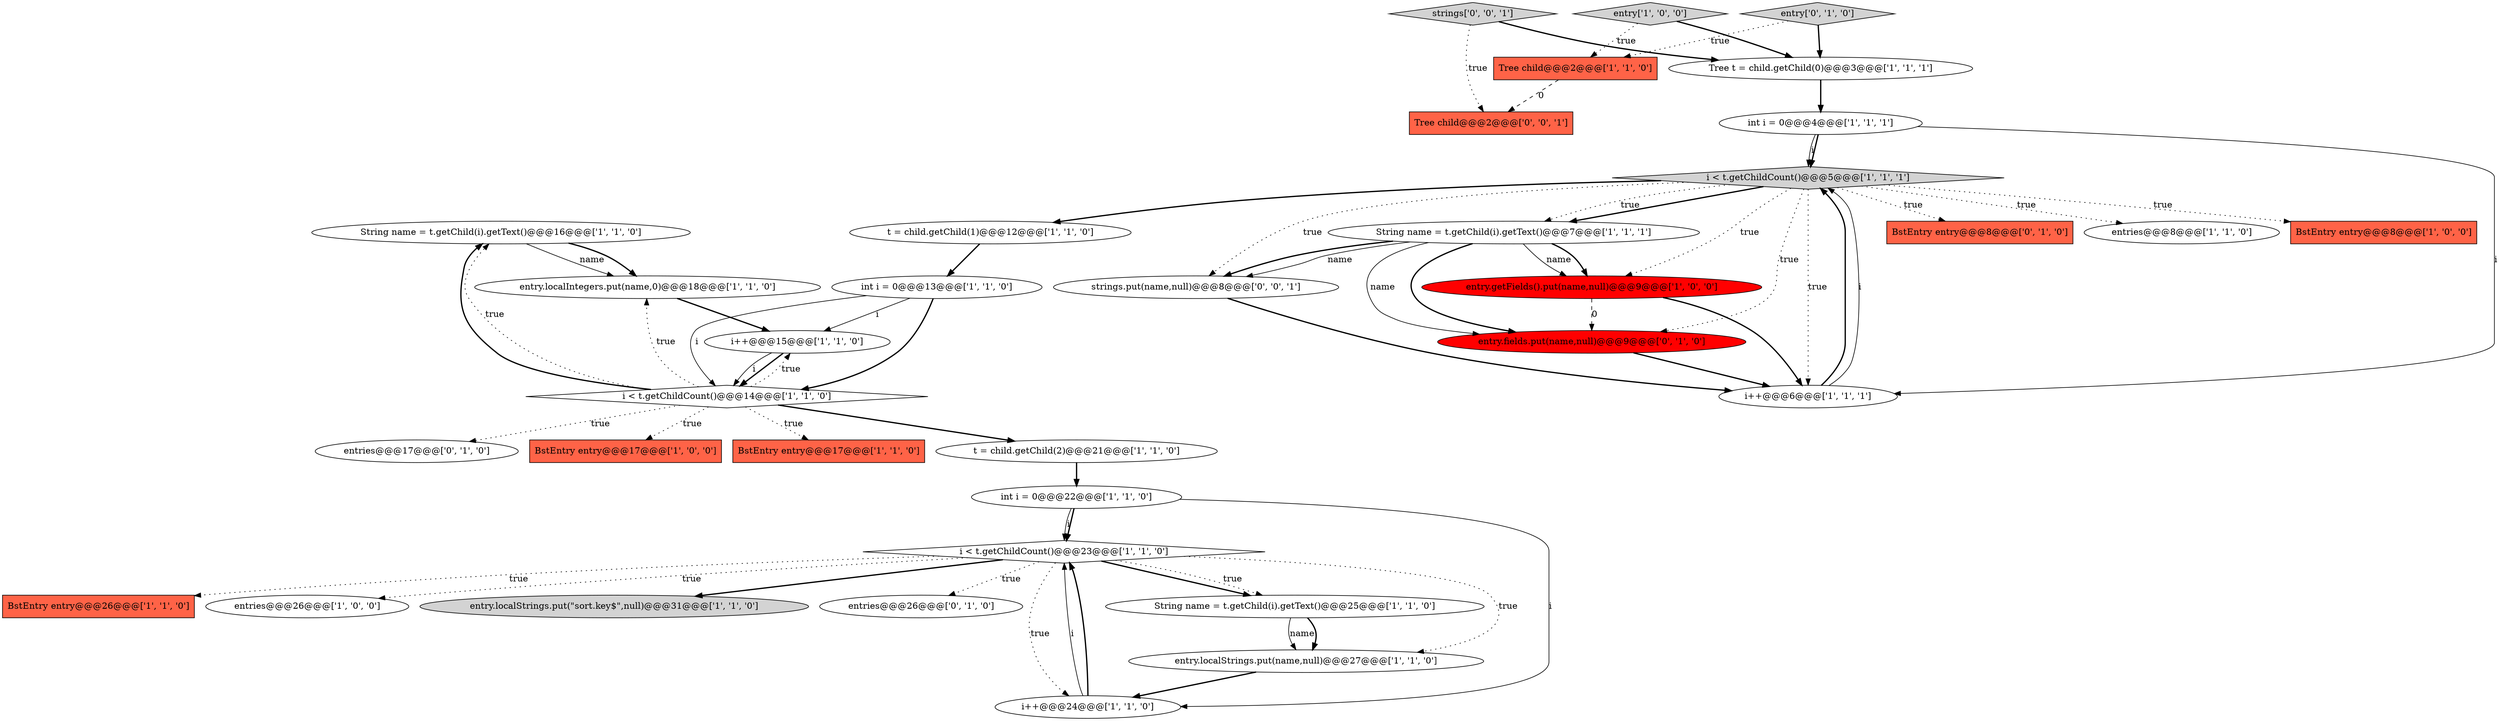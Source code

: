 digraph {
3 [style = filled, label = "String name = t.getChild(i).getText()@@@16@@@['1', '1', '0']", fillcolor = white, shape = ellipse image = "AAA0AAABBB1BBB"];
30 [style = filled, label = "entries@@@17@@@['0', '1', '0']", fillcolor = white, shape = ellipse image = "AAA0AAABBB2BBB"];
19 [style = filled, label = "BstEntry entry@@@17@@@['1', '0', '0']", fillcolor = tomato, shape = box image = "AAA0AAABBB1BBB"];
31 [style = filled, label = "entry['0', '1', '0']", fillcolor = lightgray, shape = diamond image = "AAA0AAABBB2BBB"];
32 [style = filled, label = "strings.put(name,null)@@@8@@@['0', '0', '1']", fillcolor = white, shape = ellipse image = "AAA0AAABBB3BBB"];
28 [style = filled, label = "entries@@@26@@@['0', '1', '0']", fillcolor = white, shape = ellipse image = "AAA0AAABBB2BBB"];
27 [style = filled, label = "BstEntry entry@@@8@@@['0', '1', '0']", fillcolor = tomato, shape = box image = "AAA0AAABBB2BBB"];
20 [style = filled, label = "BstEntry entry@@@17@@@['1', '1', '0']", fillcolor = tomato, shape = box image = "AAA0AAABBB1BBB"];
18 [style = filled, label = "BstEntry entry@@@26@@@['1', '1', '0']", fillcolor = tomato, shape = box image = "AAA0AAABBB1BBB"];
6 [style = filled, label = "Tree t = child.getChild(0)@@@3@@@['1', '1', '1']", fillcolor = white, shape = ellipse image = "AAA0AAABBB1BBB"];
21 [style = filled, label = "i < t.getChildCount()@@@14@@@['1', '1', '0']", fillcolor = white, shape = diamond image = "AAA0AAABBB1BBB"];
0 [style = filled, label = "i++@@@15@@@['1', '1', '0']", fillcolor = white, shape = ellipse image = "AAA0AAABBB1BBB"];
29 [style = filled, label = "entry.fields.put(name,null)@@@9@@@['0', '1', '0']", fillcolor = red, shape = ellipse image = "AAA1AAABBB2BBB"];
17 [style = filled, label = "int i = 0@@@22@@@['1', '1', '0']", fillcolor = white, shape = ellipse image = "AAA0AAABBB1BBB"];
14 [style = filled, label = "entries@@@26@@@['1', '0', '0']", fillcolor = white, shape = ellipse image = "AAA0AAABBB1BBB"];
23 [style = filled, label = "entry.localStrings.put(\"sort.key$\",null)@@@31@@@['1', '1', '0']", fillcolor = lightgray, shape = ellipse image = "AAA0AAABBB1BBB"];
16 [style = filled, label = "t = child.getChild(2)@@@21@@@['1', '1', '0']", fillcolor = white, shape = ellipse image = "AAA0AAABBB1BBB"];
5 [style = filled, label = "entry.localIntegers.put(name,0)@@@18@@@['1', '1', '0']", fillcolor = white, shape = ellipse image = "AAA0AAABBB1BBB"];
11 [style = filled, label = "entry['1', '0', '0']", fillcolor = lightgray, shape = diamond image = "AAA0AAABBB1BBB"];
7 [style = filled, label = "i < t.getChildCount()@@@5@@@['1', '1', '1']", fillcolor = lightgray, shape = diamond image = "AAA0AAABBB1BBB"];
26 [style = filled, label = "i < t.getChildCount()@@@23@@@['1', '1', '0']", fillcolor = white, shape = diamond image = "AAA0AAABBB1BBB"];
34 [style = filled, label = "Tree child@@@2@@@['0', '0', '1']", fillcolor = tomato, shape = box image = "AAA0AAABBB3BBB"];
12 [style = filled, label = "i++@@@24@@@['1', '1', '0']", fillcolor = white, shape = ellipse image = "AAA0AAABBB1BBB"];
1 [style = filled, label = "Tree child@@@2@@@['1', '1', '0']", fillcolor = tomato, shape = box image = "AAA0AAABBB1BBB"];
25 [style = filled, label = "t = child.getChild(1)@@@12@@@['1', '1', '0']", fillcolor = white, shape = ellipse image = "AAA0AAABBB1BBB"];
33 [style = filled, label = "strings['0', '0', '1']", fillcolor = lightgray, shape = diamond image = "AAA0AAABBB3BBB"];
8 [style = filled, label = "String name = t.getChild(i).getText()@@@7@@@['1', '1', '1']", fillcolor = white, shape = ellipse image = "AAA0AAABBB1BBB"];
10 [style = filled, label = "String name = t.getChild(i).getText()@@@25@@@['1', '1', '0']", fillcolor = white, shape = ellipse image = "AAA0AAABBB1BBB"];
22 [style = filled, label = "int i = 0@@@4@@@['1', '1', '1']", fillcolor = white, shape = ellipse image = "AAA0AAABBB1BBB"];
4 [style = filled, label = "entry.getFields().put(name,null)@@@9@@@['1', '0', '0']", fillcolor = red, shape = ellipse image = "AAA1AAABBB1BBB"];
24 [style = filled, label = "entries@@@8@@@['1', '1', '0']", fillcolor = white, shape = ellipse image = "AAA0AAABBB1BBB"];
13 [style = filled, label = "entry.localStrings.put(name,null)@@@27@@@['1', '1', '0']", fillcolor = white, shape = ellipse image = "AAA0AAABBB1BBB"];
15 [style = filled, label = "int i = 0@@@13@@@['1', '1', '0']", fillcolor = white, shape = ellipse image = "AAA0AAABBB1BBB"];
2 [style = filled, label = "BstEntry entry@@@8@@@['1', '0', '0']", fillcolor = tomato, shape = box image = "AAA0AAABBB1BBB"];
9 [style = filled, label = "i++@@@6@@@['1', '1', '1']", fillcolor = white, shape = ellipse image = "AAA0AAABBB1BBB"];
8->32 [style = solid, label="name"];
4->9 [style = bold, label=""];
8->4 [style = solid, label="name"];
7->2 [style = dotted, label="true"];
17->26 [style = bold, label=""];
21->20 [style = dotted, label="true"];
10->13 [style = solid, label="name"];
8->32 [style = bold, label=""];
26->10 [style = bold, label=""];
6->22 [style = bold, label=""];
15->21 [style = bold, label=""];
11->1 [style = dotted, label="true"];
33->6 [style = bold, label=""];
21->0 [style = dotted, label="true"];
11->6 [style = bold, label=""];
29->9 [style = bold, label=""];
33->34 [style = dotted, label="true"];
1->34 [style = dashed, label="0"];
26->12 [style = dotted, label="true"];
3->5 [style = solid, label="name"];
12->26 [style = solid, label="i"];
8->29 [style = solid, label="name"];
0->21 [style = bold, label=""];
12->26 [style = bold, label=""];
16->17 [style = bold, label=""];
7->9 [style = dotted, label="true"];
26->13 [style = dotted, label="true"];
9->7 [style = bold, label=""];
7->8 [style = bold, label=""];
15->0 [style = solid, label="i"];
17->26 [style = solid, label="i"];
7->24 [style = dotted, label="true"];
22->7 [style = bold, label=""];
22->9 [style = solid, label="i"];
17->12 [style = solid, label="i"];
7->29 [style = dotted, label="true"];
32->9 [style = bold, label=""];
3->5 [style = bold, label=""];
13->12 [style = bold, label=""];
31->6 [style = bold, label=""];
5->0 [style = bold, label=""];
10->13 [style = bold, label=""];
31->1 [style = dotted, label="true"];
21->30 [style = dotted, label="true"];
26->10 [style = dotted, label="true"];
26->14 [style = dotted, label="true"];
26->23 [style = bold, label=""];
21->19 [style = dotted, label="true"];
7->4 [style = dotted, label="true"];
26->28 [style = dotted, label="true"];
21->3 [style = dotted, label="true"];
7->27 [style = dotted, label="true"];
25->15 [style = bold, label=""];
21->16 [style = bold, label=""];
26->18 [style = dotted, label="true"];
7->25 [style = bold, label=""];
9->7 [style = solid, label="i"];
8->4 [style = bold, label=""];
4->29 [style = dashed, label="0"];
22->7 [style = solid, label="i"];
0->21 [style = solid, label="i"];
7->8 [style = dotted, label="true"];
7->32 [style = dotted, label="true"];
8->29 [style = bold, label=""];
21->3 [style = bold, label=""];
21->5 [style = dotted, label="true"];
15->21 [style = solid, label="i"];
}
